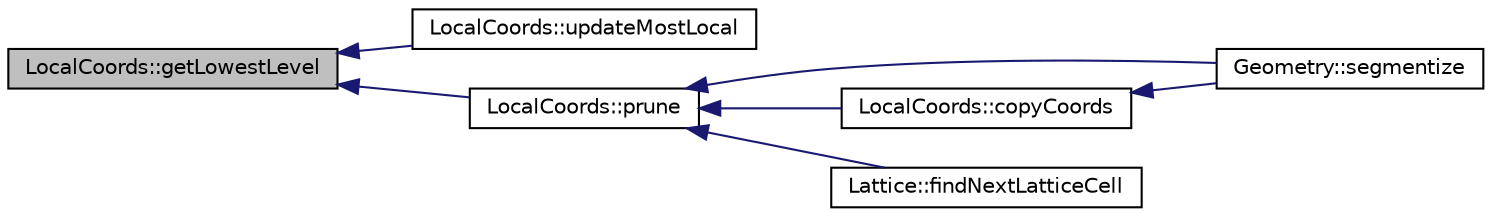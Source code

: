 digraph "LocalCoords::getLowestLevel"
{
  edge [fontname="Helvetica",fontsize="10",labelfontname="Helvetica",labelfontsize="10"];
  node [fontname="Helvetica",fontsize="10",shape=record];
  rankdir="LR";
  Node1 [label="LocalCoords::getLowestLevel",height=0.2,width=0.4,color="black", fillcolor="grey75", style="filled" fontcolor="black"];
  Node1 -> Node2 [dir="back",color="midnightblue",fontsize="10",style="solid",fontname="Helvetica"];
  Node2 [label="LocalCoords::updateMostLocal",height=0.2,width=0.4,color="black", fillcolor="white", style="filled",URL="$classLocalCoords.html#a371080a986073525f2e0572345e438c7",tooltip="Update the last element in the linked list (the one at the lowest level of nested Universes) to have ..."];
  Node1 -> Node3 [dir="back",color="midnightblue",fontsize="10",style="solid",fontname="Helvetica"];
  Node3 [label="LocalCoords::prune",height=0.2,width=0.4,color="black", fillcolor="white", style="filled",URL="$classLocalCoords.html#ab6a1654615643dabd35a19c8ed5f7dad",tooltip="Removes and frees memory for all LocalCoords beyond this one in the linked list."];
  Node3 -> Node4 [dir="back",color="midnightblue",fontsize="10",style="solid",fontname="Helvetica"];
  Node4 [label="Geometry::segmentize",height=0.2,width=0.4,color="black", fillcolor="white", style="filled",URL="$classGeometry.html#a21a092d997179d6bea6c66f592faa6de",tooltip="This method performs ray tracing to create Track segments within each flat source region in the Geome..."];
  Node3 -> Node5 [dir="back",color="midnightblue",fontsize="10",style="solid",fontname="Helvetica"];
  Node5 [label="LocalCoords::copyCoords",height=0.2,width=0.4,color="black", fillcolor="white", style="filled",URL="$classLocalCoords.html#a5a5ed42ca7ccf274f548134f9d56d9f8",tooltip="Copies a LocalCoords&#39; values to this one. details Given a pointer to a LocalCoords, it first prunes it and then creates a copy of the linked list of LocalCoords in the linked list below this one to give to the input LocalCoords."];
  Node5 -> Node4 [dir="back",color="midnightblue",fontsize="10",style="solid",fontname="Helvetica"];
  Node3 -> Node6 [dir="back",color="midnightblue",fontsize="10",style="solid",fontname="Helvetica"];
  Node6 [label="Lattice::findNextLatticeCell",height=0.2,width=0.4,color="black", fillcolor="white", style="filled",URL="$classLattice.html#a74e06905bc0f096fa4fb1b97420b0825",tooltip="Finds the next Cell for a LocalCoords object along a trajectory defined by some angle (in radians fro..."];
}

